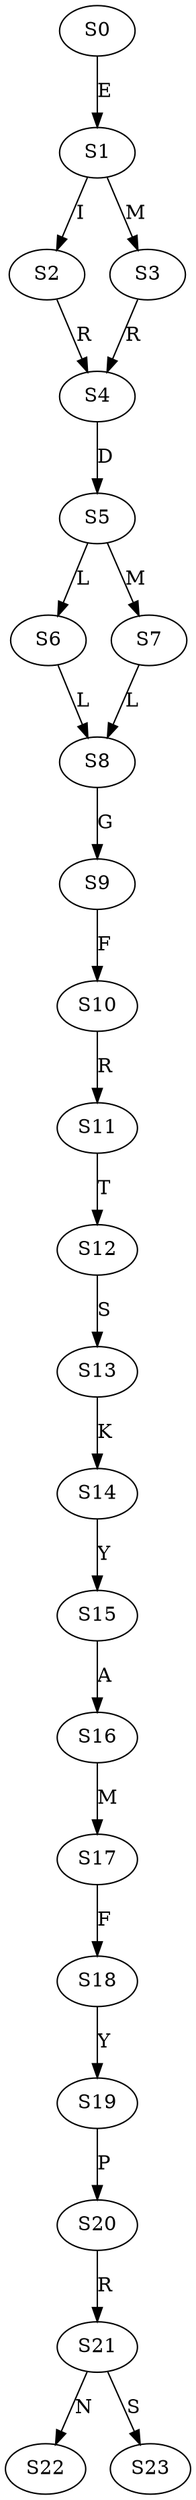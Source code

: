 strict digraph  {
	S0 -> S1 [ label = E ];
	S1 -> S2 [ label = I ];
	S1 -> S3 [ label = M ];
	S2 -> S4 [ label = R ];
	S3 -> S4 [ label = R ];
	S4 -> S5 [ label = D ];
	S5 -> S6 [ label = L ];
	S5 -> S7 [ label = M ];
	S6 -> S8 [ label = L ];
	S7 -> S8 [ label = L ];
	S8 -> S9 [ label = G ];
	S9 -> S10 [ label = F ];
	S10 -> S11 [ label = R ];
	S11 -> S12 [ label = T ];
	S12 -> S13 [ label = S ];
	S13 -> S14 [ label = K ];
	S14 -> S15 [ label = Y ];
	S15 -> S16 [ label = A ];
	S16 -> S17 [ label = M ];
	S17 -> S18 [ label = F ];
	S18 -> S19 [ label = Y ];
	S19 -> S20 [ label = P ];
	S20 -> S21 [ label = R ];
	S21 -> S22 [ label = N ];
	S21 -> S23 [ label = S ];
}
